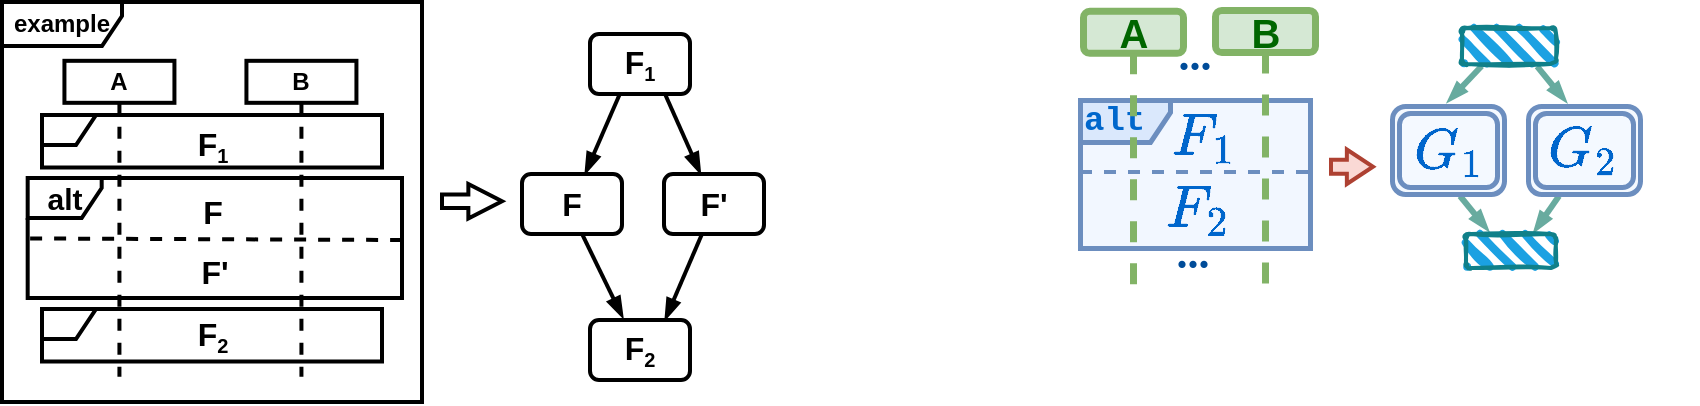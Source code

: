 <mxfile version="28.0.7">
  <diagram name="第 1 页" id="J42jCB9UJMY3eW4XFR9J">
    <mxGraphModel dx="1090" dy="740" grid="0" gridSize="10" guides="1" tooltips="1" connect="1" arrows="1" fold="1" page="0" pageScale="1" pageWidth="1169" pageHeight="1654" math="1" shadow="0">
      <root>
        <mxCell id="0" />
        <mxCell id="1" parent="0" />
        <mxCell id="jmN3flxoSIEHDAtT39DZ-45" style="rounded=0;orthogonalLoop=1;jettySize=auto;html=1;exitX=0.297;exitY=1.004;exitDx=0;exitDy=0;endArrow=blockThin;endFill=1;fontStyle=1;strokeWidth=2;exitPerimeter=0;" parent="1" source="jmN3flxoSIEHDAtT39DZ-205" target="jmN3flxoSIEHDAtT39DZ-18" edge="1">
          <mxGeometry relative="1" as="geometry">
            <mxPoint x="346.444" y="83.556" as="sourcePoint" />
          </mxGeometry>
        </mxCell>
        <mxCell id="jmN3flxoSIEHDAtT39DZ-46" style="rounded=0;orthogonalLoop=1;jettySize=auto;html=1;exitX=0.75;exitY=1;exitDx=0;exitDy=0;endArrow=blockThin;endFill=1;fontStyle=1;strokeWidth=2;" parent="1" source="jmN3flxoSIEHDAtT39DZ-205" target="jmN3flxoSIEHDAtT39DZ-19" edge="1">
          <mxGeometry relative="1" as="geometry">
            <mxPoint x="377.556" y="83.556" as="sourcePoint" />
          </mxGeometry>
        </mxCell>
        <mxCell id="jmN3flxoSIEHDAtT39DZ-48" style="rounded=0;orthogonalLoop=1;jettySize=auto;html=1;exitX=0.605;exitY=1.016;exitDx=0;exitDy=0;exitPerimeter=0;endArrow=blockThin;endFill=1;fontStyle=1;strokeWidth=2;entryX=0.331;entryY=-0.03;entryDx=0;entryDy=0;entryPerimeter=0;" parent="1" source="jmN3flxoSIEHDAtT39DZ-18" target="jmN3flxoSIEHDAtT39DZ-206" edge="1">
          <mxGeometry relative="1" as="geometry">
            <mxPoint x="335" y="173" as="sourcePoint" />
            <mxPoint x="350" y="243" as="targetPoint" />
          </mxGeometry>
        </mxCell>
        <mxCell id="jmN3flxoSIEHDAtT39DZ-18" value="&lt;span style=&quot;font-size: 16px; text-wrap: nowrap;&quot;&gt;F&lt;/span&gt;" style="rounded=1;whiteSpace=wrap;html=1;fontStyle=1;strokeWidth=2;" parent="1" vertex="1">
          <mxGeometry x="300" y="146" width="50" height="30" as="geometry" />
        </mxCell>
        <mxCell id="jmN3flxoSIEHDAtT39DZ-19" value="&lt;span style=&quot;font-size: 16px;&quot;&gt;F&#39;&lt;/span&gt;" style="rounded=1;whiteSpace=wrap;html=1;fontStyle=1;strokeWidth=2;" parent="1" vertex="1">
          <mxGeometry x="371" y="146" width="50" height="30" as="geometry" />
        </mxCell>
        <mxCell id="jmN3flxoSIEHDAtT39DZ-49" style="rounded=0;orthogonalLoop=1;jettySize=auto;html=1;entryX=0.75;entryY=0;entryDx=0;entryDy=0;endArrow=blockThin;endFill=1;fontStyle=1;strokeWidth=2;" parent="1" target="jmN3flxoSIEHDAtT39DZ-206" edge="1">
          <mxGeometry relative="1" as="geometry">
            <mxPoint x="390" y="176" as="sourcePoint" />
            <mxPoint x="375.012" y="242.276" as="targetPoint" />
          </mxGeometry>
        </mxCell>
        <mxCell id="jmN3flxoSIEHDAtT39DZ-205" value="&lt;span style=&quot;text-wrap: nowrap; font-size: 16px;&quot;&gt;F&lt;/span&gt;&lt;sub style=&quot;text-wrap: nowrap;&quot;&gt;1&lt;/sub&gt;" style="rounded=1;whiteSpace=wrap;html=1;fontStyle=1;strokeWidth=2;" parent="1" vertex="1">
          <mxGeometry x="334" y="76" width="50" height="30" as="geometry" />
        </mxCell>
        <mxCell id="jmN3flxoSIEHDAtT39DZ-206" value="&lt;span style=&quot;font-size: 16px;&quot;&gt;F&lt;/span&gt;&lt;sub&gt;2&lt;/sub&gt;" style="rounded=1;whiteSpace=wrap;html=1;fontStyle=1;strokeWidth=2;" parent="1" vertex="1">
          <mxGeometry x="334" y="219" width="50" height="30" as="geometry" />
        </mxCell>
        <mxCell id="jmN3flxoSIEHDAtT39DZ-207" value="" style="html=1;shadow=0;dashed=0;align=center;verticalAlign=middle;shape=mxgraph.arrows2.arrow;dy=0.61;dx=16.82;notch=0;strokeWidth=2;" parent="1" vertex="1">
          <mxGeometry x="260" y="151" width="30" height="17.25" as="geometry" />
        </mxCell>
        <mxCell id="jmN3flxoSIEHDAtT39DZ-208" value="" style="group" parent="1" vertex="1" connectable="0">
          <mxGeometry x="40" y="60" width="210" height="200" as="geometry" />
        </mxCell>
        <mxCell id="jmN3flxoSIEHDAtT39DZ-1" value="A" style="shape=umlLifeline;perimeter=lifelinePerimeter;whiteSpace=wrap;html=1;container=0;dropTarget=0;collapsible=0;recursiveResize=0;outlineConnect=0;portConstraint=eastwest;newEdgeStyle={&quot;curved&quot;:0,&quot;rounded&quot;:0};size=21;fontStyle=1;strokeWidth=2;" parent="jmN3flxoSIEHDAtT39DZ-208" vertex="1">
          <mxGeometry x="31.214" y="29.408" width="55" height="158" as="geometry" />
        </mxCell>
        <mxCell id="jmN3flxoSIEHDAtT39DZ-3" value="&lt;font style=&quot;font-size: 15px;&quot;&gt;alt&lt;/font&gt;" style="shape=umlFrame;whiteSpace=wrap;html=1;pointerEvents=0;width=37;height=20;container=0;fontStyle=1;strokeWidth=2;" parent="jmN3flxoSIEHDAtT39DZ-208" vertex="1">
          <mxGeometry x="12.84" y="88" width="187.16" height="60" as="geometry" />
        </mxCell>
        <mxCell id="jmN3flxoSIEHDAtT39DZ-4" value="example" style="shape=umlFrame;whiteSpace=wrap;html=1;pointerEvents=0;width=60;height=22;container=0;fontStyle=1;strokeWidth=2;" parent="jmN3flxoSIEHDAtT39DZ-208" vertex="1">
          <mxGeometry width="210" height="200" as="geometry" />
        </mxCell>
        <mxCell id="jmN3flxoSIEHDAtT39DZ-8" value="&lt;span style=&quot;font-size: 16px;&quot;&gt;F&#39;&lt;/span&gt;" style="text;html=1;align=center;verticalAlign=middle;resizable=0;points=[];autosize=1;strokeColor=none;fillColor=none;container=0;fontStyle=1;strokeWidth=2;" parent="jmN3flxoSIEHDAtT39DZ-208" vertex="1">
          <mxGeometry x="86.419" y="119.997" width="40" height="30" as="geometry" />
        </mxCell>
        <mxCell id="jmN3flxoSIEHDAtT39DZ-9" value="&lt;span style=&quot;font-size: 16px;&quot;&gt;F&lt;/span&gt;" style="text;html=1;align=center;verticalAlign=middle;resizable=0;points=[];autosize=1;strokeColor=none;fillColor=none;container=0;fontStyle=1;strokeWidth=2;" parent="jmN3flxoSIEHDAtT39DZ-208" vertex="1">
          <mxGeometry x="90.002" y="89.999" width="30" height="30" as="geometry" />
        </mxCell>
        <mxCell id="jmN3flxoSIEHDAtT39DZ-15" value="" style="endArrow=none;dashed=1;html=1;rounded=0;entryX=1.005;entryY=0.536;entryDx=0;entryDy=0;entryPerimeter=0;fontStyle=1;strokeWidth=2;" parent="jmN3flxoSIEHDAtT39DZ-208" edge="1">
          <mxGeometry width="50" height="50" relative="1" as="geometry">
            <mxPoint x="14.06" y="118.22" as="sourcePoint" />
            <mxPoint x="200.001" y="118.996" as="targetPoint" />
            <Array as="points" />
          </mxGeometry>
        </mxCell>
        <mxCell id="jmN3flxoSIEHDAtT39DZ-63" value="B" style="shape=umlLifeline;perimeter=lifelinePerimeter;whiteSpace=wrap;html=1;container=0;dropTarget=0;collapsible=0;recursiveResize=0;outlineConnect=0;portConstraint=eastwest;newEdgeStyle={&quot;curved&quot;:0,&quot;rounded&quot;:0};size=21;fontStyle=1;strokeWidth=2;" parent="jmN3flxoSIEHDAtT39DZ-208" vertex="1">
          <mxGeometry x="122.214" y="29.408" width="55" height="158" as="geometry" />
        </mxCell>
        <mxCell id="jmN3flxoSIEHDAtT39DZ-197" value="" style="shape=umlFrame;whiteSpace=wrap;html=1;pointerEvents=0;width=27;height=15;fontStyle=1;strokeWidth=2;container=0;" parent="jmN3flxoSIEHDAtT39DZ-208" vertex="1">
          <mxGeometry x="20" y="56.5" width="170" height="26.25" as="geometry" />
        </mxCell>
        <mxCell id="jmN3flxoSIEHDAtT39DZ-198" value="&lt;span style=&quot;font-size: 16px;&quot;&gt;F&lt;/span&gt;&lt;sub&gt;1&lt;/sub&gt;" style="text;html=1;align=center;verticalAlign=middle;resizable=0;points=[];autosize=1;strokeColor=none;fillColor=none;fontStyle=1;strokeWidth=2;container=0;" parent="jmN3flxoSIEHDAtT39DZ-208" vertex="1">
          <mxGeometry x="85.003" y="56.5" width="40" height="30" as="geometry" />
        </mxCell>
        <mxCell id="jmN3flxoSIEHDAtT39DZ-203" value="" style="shape=umlFrame;whiteSpace=wrap;html=1;pointerEvents=0;width=27;height=15;fontStyle=1;strokeWidth=2;container=0;" parent="jmN3flxoSIEHDAtT39DZ-208" vertex="1">
          <mxGeometry x="20" y="153.5" width="170" height="26.25" as="geometry" />
        </mxCell>
        <mxCell id="jmN3flxoSIEHDAtT39DZ-204" value="&lt;span style=&quot;text-wrap: wrap; font-size: 16px;&quot;&gt;F&lt;/span&gt;&lt;sub style=&quot;text-wrap: wrap;&quot;&gt;2&lt;/sub&gt;" style="text;html=1;align=center;verticalAlign=middle;resizable=0;points=[];autosize=1;strokeColor=none;fillColor=none;fontStyle=1;strokeWidth=2;container=0;" parent="jmN3flxoSIEHDAtT39DZ-208" vertex="1">
          <mxGeometry x="85.0" y="151.5" width="40" height="30" as="geometry" />
        </mxCell>
        <mxCell id="V5-fCThoaU2yFLuAPiFI-210" style="rounded=0;orthogonalLoop=1;jettySize=auto;html=1;strokeColor=light-dark(#67AB9F,#EDEDED);endArrow=blockThin;endFill=1;endSize=3;strokeWidth=3;exitX=0.649;exitY=1.013;exitDx=0;exitDy=0;exitPerimeter=0;entryX=0.154;entryY=-0.021;entryDx=0;entryDy=0;entryPerimeter=0;" parent="1" edge="1">
          <mxGeometry relative="1" as="geometry">
            <mxPoint x="807.556" y="92.195" as="sourcePoint" />
            <mxPoint x="822.117" y="109.98" as="targetPoint" />
          </mxGeometry>
        </mxCell>
        <mxCell id="V5-fCThoaU2yFLuAPiFI-211" style="rounded=0;orthogonalLoop=1;jettySize=auto;html=1;strokeWidth=3;endArrow=none;endFill=0;endSize=3;strokeColor=light-dark(#68ab9f, #ededed);entryX=0.5;entryY=1;entryDx=0;entryDy=0;startSize=3;startArrow=blockThin;startFill=1;exitX=0.75;exitY=0;exitDx=0;exitDy=0;" parent="1" edge="1">
          <mxGeometry relative="1" as="geometry">
            <mxPoint x="806" y="174.99" as="sourcePoint" />
            <mxPoint x="818.5" y="156.99" as="targetPoint" />
          </mxGeometry>
        </mxCell>
        <mxCell id="V5-fCThoaU2yFLuAPiFI-212" style="rounded=0;orthogonalLoop=1;jettySize=auto;html=1;strokeColor=light-dark(#67AB9F,#EDEDED);endArrow=blockThin;endFill=1;endSize=3;strokeWidth=3;exitX=0.348;exitY=1.005;exitDx=0;exitDy=0;exitPerimeter=0;entryX=0.636;entryY=-0.016;entryDx=0;entryDy=0;entryPerimeter=0;" parent="1" edge="1">
          <mxGeometry relative="1" as="geometry">
            <mxPoint x="779.84" y="92" as="sourcePoint" />
            <mxPoint x="762.88" y="109.911" as="targetPoint" />
          </mxGeometry>
        </mxCell>
        <mxCell id="V5-fCThoaU2yFLuAPiFI-213" value="" style="rounded=1;whiteSpace=wrap;html=1;strokeWidth=2;fillWeight=4;hachureGap=8;hachureAngle=45;fillColor=#1ba1e2;sketch=1;strokeColor=light-dark(#108089, #ededed);" parent="1" vertex="1">
          <mxGeometry x="770" y="73" width="47" height="18" as="geometry" />
        </mxCell>
        <mxCell id="V5-fCThoaU2yFLuAPiFI-214" style="rounded=0;orthogonalLoop=1;jettySize=auto;html=1;strokeWidth=3;endArrow=none;endFill=0;endSize=3;strokeColor=light-dark(#68ab9f, #ededed);startSize=3;startArrow=blockThin;startFill=1;entryX=0.75;entryY=1;entryDx=0;entryDy=0;exitX=0.293;exitY=-0.03;exitDx=0;exitDy=0;exitPerimeter=0;" parent="1" edge="1">
          <mxGeometry relative="1" as="geometry">
            <mxPoint x="769" y="156.99" as="targetPoint" />
            <mxPoint x="783.15" y="174.27" as="sourcePoint" />
          </mxGeometry>
        </mxCell>
        <mxCell id="V5-fCThoaU2yFLuAPiFI-234" value="" style="group" parent="1" vertex="1" connectable="0">
          <mxGeometry x="538" y="64" width="186" height="175.42" as="geometry" />
        </mxCell>
        <mxCell id="V5-fCThoaU2yFLuAPiFI-205" value="" style="group;strokeWidth=2.5;" parent="V5-fCThoaU2yFLuAPiFI-234" vertex="1" connectable="0">
          <mxGeometry x="16" y="42.0" width="169" height="102" as="geometry" />
        </mxCell>
        <mxCell id="V5-fCThoaU2yFLuAPiFI-206" value="" style="shape=umlFrame;whiteSpace=wrap;html=1;pointerEvents=0;width=45;height=21;fillColor=#dae8fc;strokeColor=#6c8ebf;fillStyle=auto;shadow=0;strokeWidth=2.5;swimlaneFillColor=light-dark(#F2F7FF,#002813);" parent="V5-fCThoaU2yFLuAPiFI-205" vertex="1">
          <mxGeometry x="25" y="3" width="115" height="74" as="geometry" />
        </mxCell>
        <mxCell id="V5-fCThoaU2yFLuAPiFI-208" value="" style="endArrow=none;dashed=1;html=1;rounded=0;fontStyle=1;strokeWidth=2;strokeColor=light-dark(#6c8ebf, #ededed);" parent="V5-fCThoaU2yFLuAPiFI-205" edge="1">
          <mxGeometry width="50" height="50" relative="1" as="geometry">
            <mxPoint x="25" y="39.0" as="sourcePoint" />
            <mxPoint x="143" y="39.0" as="targetPoint" />
            <Array as="points" />
          </mxGeometry>
        </mxCell>
        <mxCell id="RwQinXQH2-6EKr3kZrwX-23" value="&lt;b&gt;&lt;font style=&quot;font-size: 22px; color: rgb(0, 76, 153);&quot; face=&quot;Comic Sans MS&quot;&gt;...&lt;/font&gt;&lt;/b&gt;" style="text;html=1;align=center;verticalAlign=middle;resizable=0;points=[];autosize=1;strokeColor=none;fillColor=none;fontColor=light-dark(#12739e, #ededed);" parent="V5-fCThoaU2yFLuAPiFI-205" vertex="1">
          <mxGeometry x="57.93" y="61" width="47" height="38" as="geometry" />
        </mxCell>
        <mxCell id="RwQinXQH2-6EKr3kZrwX-26" value="&lt;font style=&quot;color: rgb(0, 102, 204); font-size: 25px;&quot;&gt;\(F_1\)&lt;/font&gt;" style="text;html=1;align=center;verticalAlign=middle;resizable=0;points=[];autosize=1;strokeColor=none;fillColor=none;fontStyle=1;strokeWidth=2;container=0;" parent="V5-fCThoaU2yFLuAPiFI-205" vertex="1">
          <mxGeometry x="37" y="1.47" width="100" height="40" as="geometry" />
        </mxCell>
        <mxCell id="RwQinXQH2-6EKr3kZrwX-27" value="&lt;font style=&quot;color: rgb(0, 102, 204); font-size: 25px;&quot;&gt;\(F_2\)&lt;/font&gt;" style="text;html=1;align=center;verticalAlign=middle;resizable=0;points=[];autosize=1;strokeColor=none;fillColor=none;fontStyle=1;strokeWidth=2;container=0;" parent="V5-fCThoaU2yFLuAPiFI-205" vertex="1">
          <mxGeometry x="34.43" y="37" width="100" height="40" as="geometry" />
        </mxCell>
        <mxCell id="RwQinXQH2-6EKr3kZrwX-29" value="&lt;b style=&quot;forced-color-adjust: none; color: rgb(0, 103, 204); font-family: &amp;quot;Courier New&amp;quot;; font-size: 17px; font-style: normal; font-variant-ligatures: normal; font-variant-caps: normal; letter-spacing: normal; orphans: 2; text-align: center; text-indent: 0px; text-transform: none; widows: 2; word-spacing: 0px; -webkit-text-stroke-width: 0px; white-space: normal; text-decoration-thickness: initial; text-decoration-style: initial; text-decoration-color: initial;&quot;&gt;alt&lt;/b&gt;" style="text;whiteSpace=wrap;html=1;" parent="V5-fCThoaU2yFLuAPiFI-205" vertex="1">
          <mxGeometry x="25" y="-3" width="60" height="40" as="geometry" />
        </mxCell>
        <mxCell id="RwQinXQH2-6EKr3kZrwX-22" value="&lt;b&gt;&lt;font style=&quot;font-size: 22px; color: rgb(0, 76, 153);&quot; face=&quot;Comic Sans MS&quot;&gt;...&lt;/font&gt;&lt;/b&gt;" style="text;html=1;align=center;verticalAlign=middle;resizable=0;points=[];autosize=1;strokeColor=none;fillColor=none;fontColor=light-dark(#12739e, #ededed);" parent="V5-fCThoaU2yFLuAPiFI-234" vertex="1">
          <mxGeometry x="74" y="4" width="47" height="38" as="geometry" />
        </mxCell>
        <mxCell id="RwQinXQH2-6EKr3kZrwX-24" value="&lt;font face=&quot;Helvetica&quot; style=&quot;color: rgb(0, 102, 0); font-size: 20px;&quot;&gt;&lt;b style=&quot;&quot;&gt;A&lt;/b&gt;&lt;/font&gt;" style="shape=umlLifeline;perimeter=lifelinePerimeter;whiteSpace=wrap;html=1;container=1;dropTarget=0;collapsible=0;recursiveResize=0;outlineConnect=0;portConstraint=eastwest;newEdgeStyle={&quot;curved&quot;:0,&quot;rounded&quot;:0};size=21;fillColor=#d5e8d4;strokeColor=#82b366;strokeWidth=3.5;rounded=1;shadow=0;" parent="V5-fCThoaU2yFLuAPiFI-234" vertex="1">
          <mxGeometry x="42.5" y="0.419" width="50" height="143" as="geometry" />
        </mxCell>
        <mxCell id="RwQinXQH2-6EKr3kZrwX-25" value="&lt;font face=&quot;Helvetica&quot; style=&quot;color: rgb(0, 102, 0); font-size: 20px;&quot;&gt;&lt;b style=&quot;&quot;&gt;B&lt;/b&gt;&lt;/font&gt;" style="shape=umlLifeline;perimeter=lifelinePerimeter;whiteSpace=wrap;html=1;container=1;dropTarget=0;collapsible=0;recursiveResize=0;outlineConnect=0;portConstraint=eastwest;newEdgeStyle={&quot;curved&quot;:0,&quot;rounded&quot;:0};size=21;fillColor=#d5e8d4;strokeColor=#82b366;strokeWidth=3.5;rounded=1;shadow=0;" parent="V5-fCThoaU2yFLuAPiFI-234" vertex="1">
          <mxGeometry x="108.5" width="50" height="143" as="geometry" />
        </mxCell>
        <mxCell id="V5-fCThoaU2yFLuAPiFI-239" value="" style="html=1;shadow=0;dashed=0;align=center;verticalAlign=middle;shape=mxgraph.arrows2.arrow;dy=0.59;dx=13.07;notch=0;strokeWidth=2;fillColor=#fad9d5;strokeColor=#ae4132;" parent="1" vertex="1">
          <mxGeometry x="704.5" y="133.75" width="21" height="17.25" as="geometry" />
        </mxCell>
        <mxCell id="GaHzpM4fAptvl9YNOWmT-20" value="" style="shape=ext;double=1;rounded=1;whiteSpace=wrap;html=1;fillColor=#F4F9FF;strokeColor=#6c8ebf;strokeWidth=2.5;" parent="1" vertex="1">
          <mxGeometry x="735" y="111.99" width="56" height="44.01" as="geometry" />
        </mxCell>
        <mxCell id="RwQinXQH2-6EKr3kZrwX-30" value="&lt;span style=&quot;color: rgb(0, 102, 204); font-family: Helvetica; font-style: normal; font-variant-ligatures: normal; font-variant-caps: normal; font-weight: 700; letter-spacing: normal; orphans: 2; text-align: center; text-indent: 0px; text-transform: none; widows: 2; word-spacing: 0px; -webkit-text-stroke-width: 0px; white-space: nowrap; text-decoration-thickness: initial; text-decoration-style: initial; text-decoration-color: initial; float: none; display: inline !important;&quot;&gt;&lt;font style=&quot;font-size: 24px;&quot;&gt;\(G_1\)&lt;/font&gt;&lt;/span&gt;" style="text;whiteSpace=wrap;html=1;" parent="1" vertex="1">
          <mxGeometry x="744" y="113.53" width="40" height="35.47" as="geometry" />
        </mxCell>
        <mxCell id="8LYsxW06UHmrYbkV5_4R-1" value="" style="rounded=1;whiteSpace=wrap;html=1;strokeWidth=2;fillWeight=4;hachureGap=8;hachureAngle=45;fillColor=#1ba1e2;sketch=1;strokeColor=light-dark(#108089, #ededed);" vertex="1" parent="1">
          <mxGeometry x="772" y="176" width="45" height="17" as="geometry" />
        </mxCell>
        <mxCell id="8LYsxW06UHmrYbkV5_4R-2" value="" style="shape=ext;double=1;rounded=1;whiteSpace=wrap;html=1;fillColor=#F4F9FF;strokeColor=#6c8ebf;strokeWidth=2.5;" vertex="1" parent="1">
          <mxGeometry x="803" y="111.99" width="56" height="44.01" as="geometry" />
        </mxCell>
        <mxCell id="RwQinXQH2-6EKr3kZrwX-31" value="&lt;span style=&quot;color: rgb(0, 102, 204); font-family: Helvetica; font-style: normal; font-variant-ligatures: normal; font-variant-caps: normal; font-weight: 700; letter-spacing: normal; orphans: 2; text-align: center; text-indent: 0px; text-transform: none; widows: 2; word-spacing: 0px; -webkit-text-stroke-width: 0px; white-space: nowrap; text-decoration-thickness: initial; text-decoration-style: initial; text-decoration-color: initial; float: none; display: inline !important;&quot;&gt;&lt;font style=&quot;font-size: 24px;&quot;&gt;\(G_2\)&lt;/font&gt;&lt;/span&gt;" style="text;whiteSpace=wrap;html=1;" parent="1" vertex="1">
          <mxGeometry x="811" y="112.77" width="40" height="38.99" as="geometry" />
        </mxCell>
      </root>
    </mxGraphModel>
  </diagram>
</mxfile>
